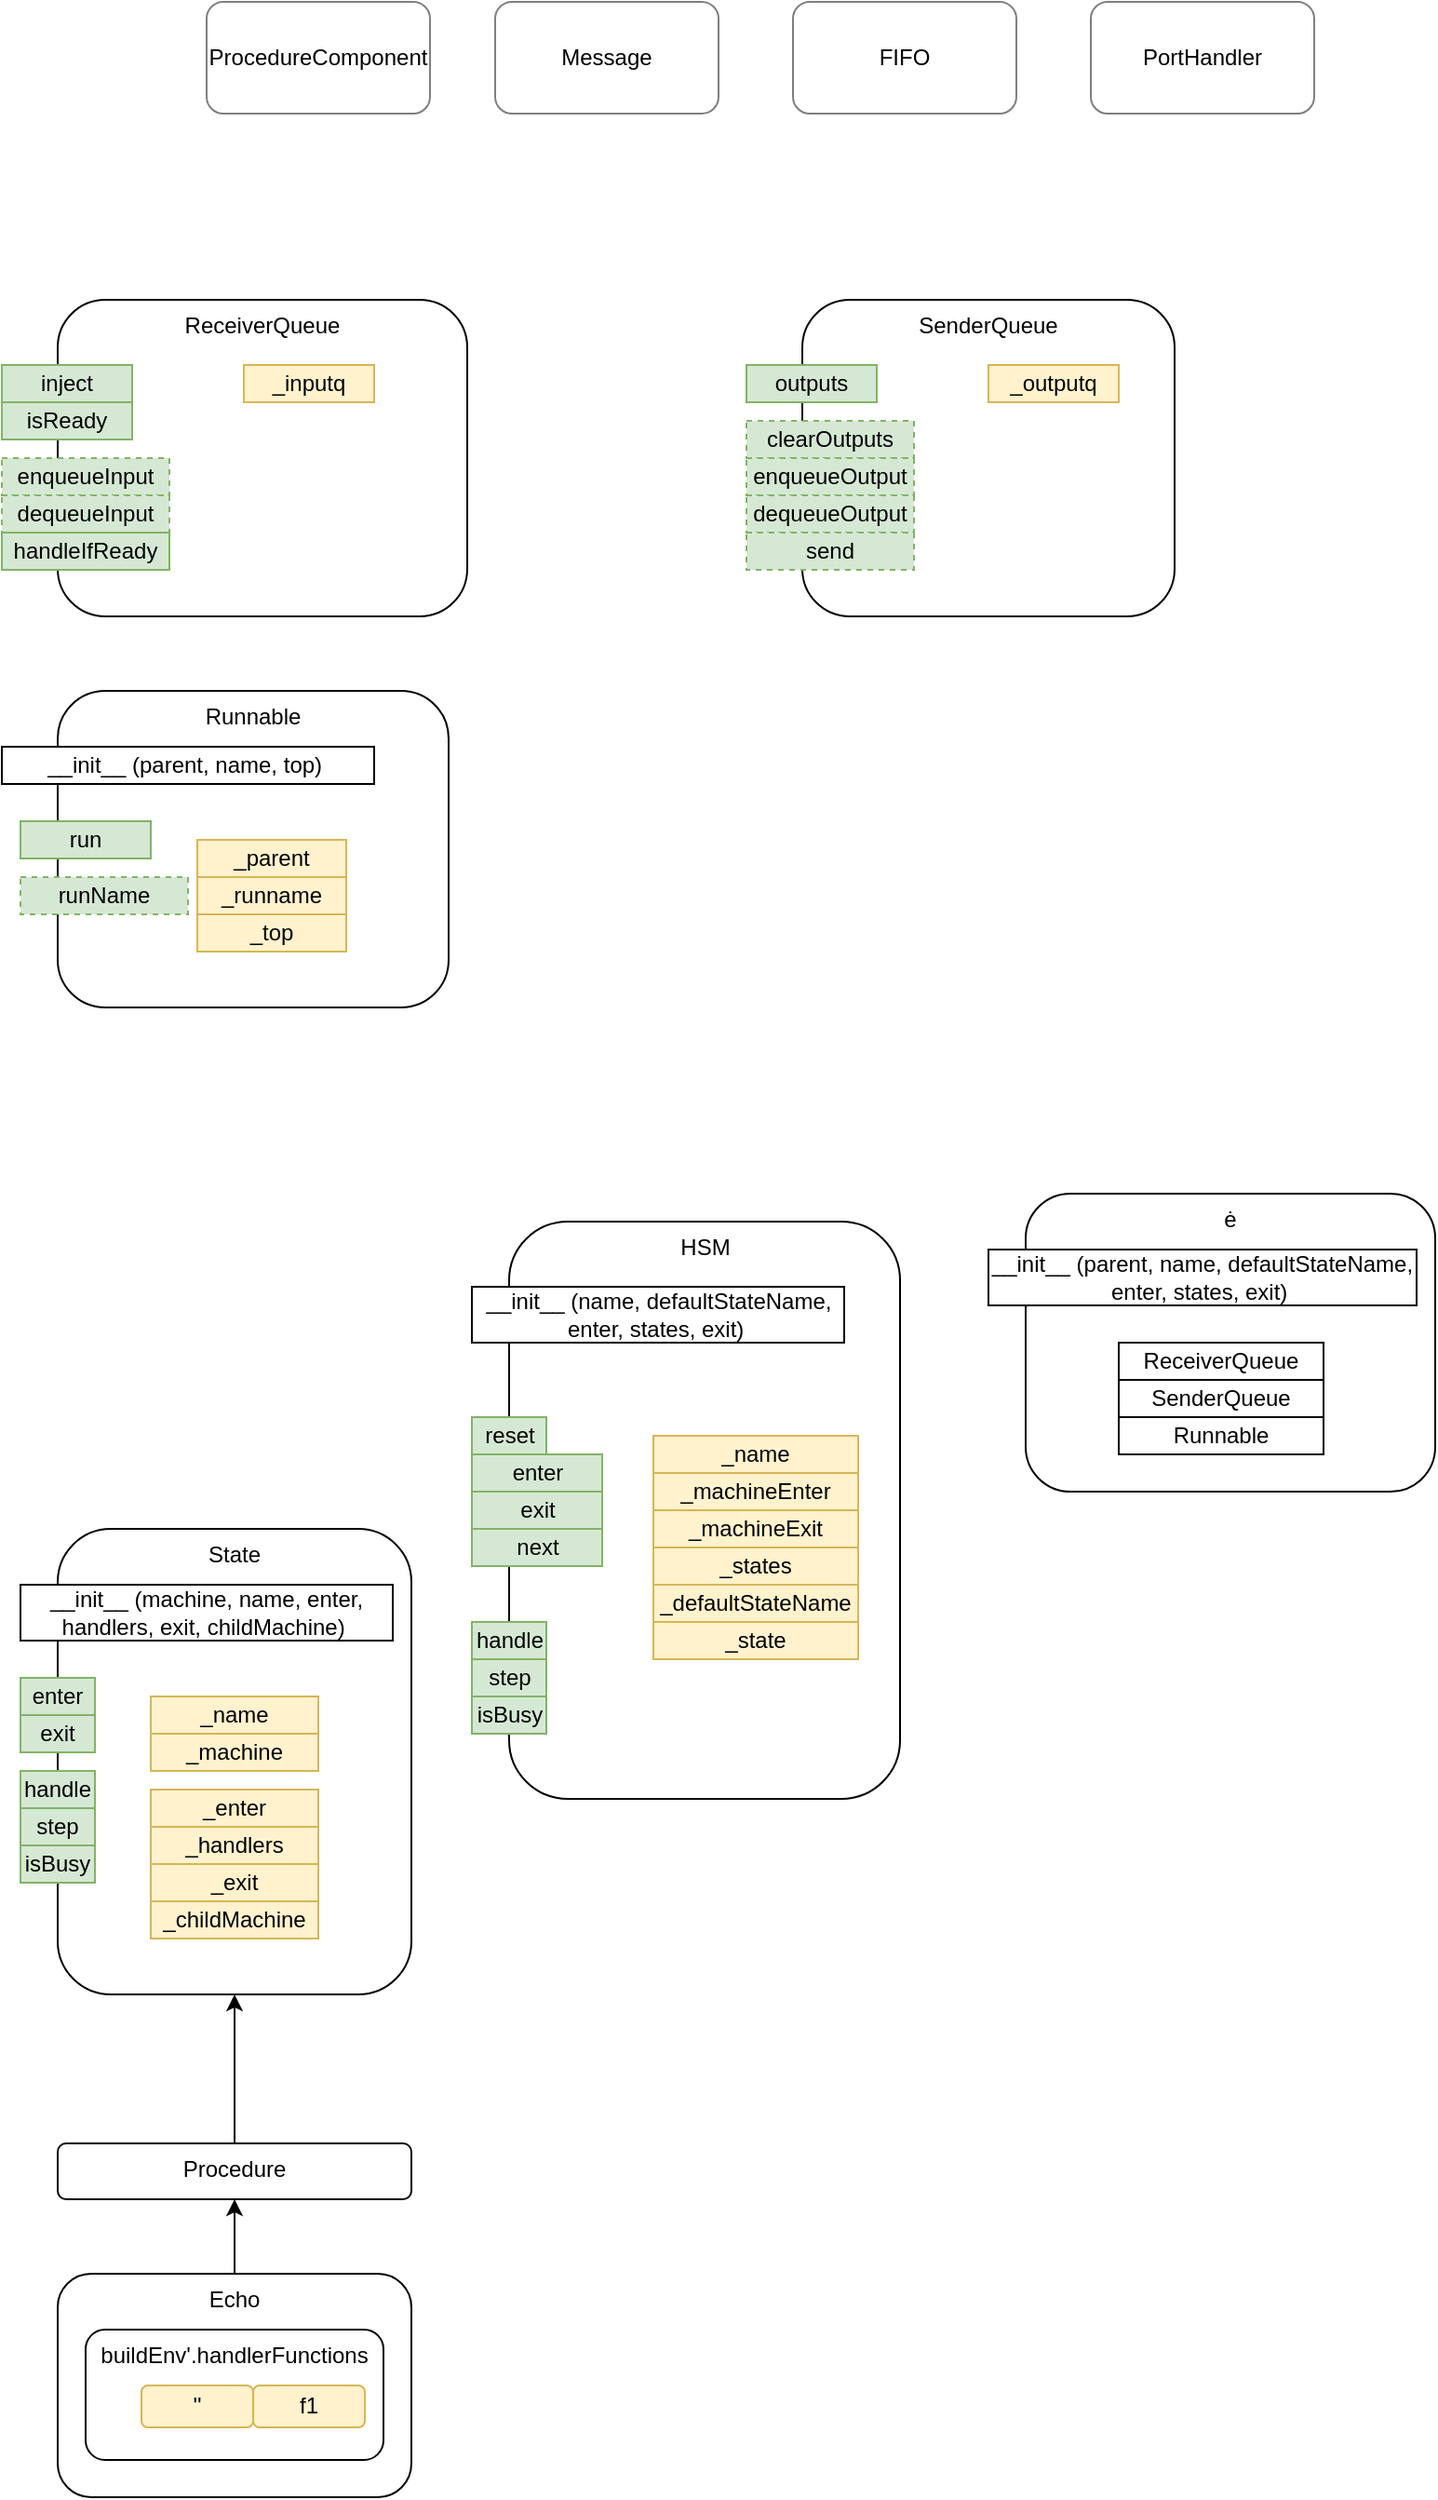 <mxfile version="14.6.13" type="device" pages="2"><diagram name="internals" id="d8wxOMkvC-tkxNoku2Eq"><mxGraphModel dx="1106" dy="1624" grid="1" gridSize="10" guides="1" tooltips="1" connect="1" arrows="1" fold="1" page="1" pageScale="1" pageWidth="1100" pageHeight="850" math="0" shadow="0"><root><mxCell id="xANf3NfAmYHhHgdZlsqm-0"/><mxCell id="xANf3NfAmYHhHgdZlsqm-1" parent="xANf3NfAmYHhHgdZlsqm-0"/><mxCell id="xANf3NfAmYHhHgdZlsqm-2" value="HSM" style="rounded=1;whiteSpace=wrap;html=1;verticalAlign=top;" parent="xANf3NfAmYHhHgdZlsqm-1" vertex="1"><mxGeometry x="402.5" y="335" width="210" height="310" as="geometry"/></mxCell><mxCell id="xANf3NfAmYHhHgdZlsqm-3" style="edgeStyle=orthogonalEdgeStyle;rounded=0;orthogonalLoop=1;jettySize=auto;html=1;exitX=0.5;exitY=0;exitDx=0;exitDy=0;entryX=0.5;entryY=1;entryDx=0;entryDy=0;" parent="xANf3NfAmYHhHgdZlsqm-1" source="xANf3NfAmYHhHgdZlsqm-4" target="xANf3NfAmYHhHgdZlsqm-97" edge="1"><mxGeometry relative="1" as="geometry"/></mxCell><mxCell id="xANf3NfAmYHhHgdZlsqm-4" value="Echo" style="rounded=1;whiteSpace=wrap;html=1;verticalAlign=top;" parent="xANf3NfAmYHhHgdZlsqm-1" vertex="1"><mxGeometry x="160" y="900" width="190" height="120" as="geometry"/></mxCell><mxCell id="xANf3NfAmYHhHgdZlsqm-5" value="buildEnv'.handlerFunctions" style="rounded=1;whiteSpace=wrap;html=1;verticalAlign=top;" parent="xANf3NfAmYHhHgdZlsqm-1" vertex="1"><mxGeometry x="175" y="930" width="160" height="70" as="geometry"/></mxCell><mxCell id="xANf3NfAmYHhHgdZlsqm-6" value="SenderQueue" style="rounded=1;whiteSpace=wrap;html=1;verticalAlign=top;" parent="xANf3NfAmYHhHgdZlsqm-1" vertex="1"><mxGeometry x="560" y="-160" width="200" height="170" as="geometry"/></mxCell><mxCell id="xANf3NfAmYHhHgdZlsqm-7" value="ReceiverQueue" style="rounded=1;whiteSpace=wrap;html=1;verticalAlign=top;" parent="xANf3NfAmYHhHgdZlsqm-1" vertex="1"><mxGeometry x="160" y="-160" width="220" height="170" as="geometry"/></mxCell><mxCell id="xANf3NfAmYHhHgdZlsqm-8" value="Runnable" style="rounded=1;whiteSpace=wrap;html=1;verticalAlign=top;" parent="xANf3NfAmYHhHgdZlsqm-1" vertex="1"><mxGeometry x="160" y="50" width="210" height="170" as="geometry"/></mxCell><mxCell id="xANf3NfAmYHhHgdZlsqm-11" value="inject" style="rounded=0;whiteSpace=wrap;html=1;verticalAlign=middle;align=center;fillColor=#d5e8d4;strokeColor=#82b366;" parent="xANf3NfAmYHhHgdZlsqm-1" vertex="1"><mxGeometry x="130" y="-125" width="70" height="20" as="geometry"/></mxCell><mxCell id="xANf3NfAmYHhHgdZlsqm-12" value="run" style="rounded=0;whiteSpace=wrap;html=1;verticalAlign=middle;align=center;fillColor=#d5e8d4;strokeColor=#82b366;" parent="xANf3NfAmYHhHgdZlsqm-1" vertex="1"><mxGeometry x="140" y="120" width="70" height="20" as="geometry"/></mxCell><mxCell id="xANf3NfAmYHhHgdZlsqm-14" value="outputs" style="rounded=0;whiteSpace=wrap;html=1;verticalAlign=middle;align=center;fillColor=#d5e8d4;strokeColor=#82b366;" parent="xANf3NfAmYHhHgdZlsqm-1" vertex="1"><mxGeometry x="530" y="-125" width="70" height="20" as="geometry"/></mxCell><mxCell id="xANf3NfAmYHhHgdZlsqm-15" value="isReady" style="rounded=0;whiteSpace=wrap;html=1;verticalAlign=middle;align=center;fillColor=#d5e8d4;strokeColor=#82b366;" parent="xANf3NfAmYHhHgdZlsqm-1" vertex="1"><mxGeometry x="130" y="-105" width="70" height="20" as="geometry"/></mxCell><mxCell id="xANf3NfAmYHhHgdZlsqm-16" value="clearOutputs" style="rounded=0;whiteSpace=wrap;html=1;verticalAlign=middle;align=center;fillColor=#d5e8d4;strokeColor=#82b366;dashed=1;" parent="xANf3NfAmYHhHgdZlsqm-1" vertex="1"><mxGeometry x="530" y="-95" width="90" height="20" as="geometry"/></mxCell><mxCell id="xANf3NfAmYHhHgdZlsqm-17" value="enqueueInput" style="rounded=0;whiteSpace=wrap;html=1;verticalAlign=middle;align=center;fillColor=#d5e8d4;strokeColor=#82b366;dashed=1;" parent="xANf3NfAmYHhHgdZlsqm-1" vertex="1"><mxGeometry x="130" y="-75" width="90" height="20" as="geometry"/></mxCell><mxCell id="xANf3NfAmYHhHgdZlsqm-18" value="enqueueOutput" style="rounded=0;whiteSpace=wrap;html=1;verticalAlign=middle;align=center;fillColor=#d5e8d4;strokeColor=#82b366;dashed=1;" parent="xANf3NfAmYHhHgdZlsqm-1" vertex="1"><mxGeometry x="530" y="-75" width="90" height="20" as="geometry"/></mxCell><mxCell id="xANf3NfAmYHhHgdZlsqm-19" value="dequeueInput" style="rounded=0;whiteSpace=wrap;html=1;verticalAlign=middle;align=center;fillColor=#d5e8d4;strokeColor=#82b366;dashed=1;" parent="xANf3NfAmYHhHgdZlsqm-1" vertex="1"><mxGeometry x="130" y="-55" width="90" height="20" as="geometry"/></mxCell><mxCell id="xANf3NfAmYHhHgdZlsqm-20" value="dequeueOutput" style="rounded=0;whiteSpace=wrap;html=1;verticalAlign=middle;align=center;fillColor=#d5e8d4;strokeColor=#82b366;dashed=1;" parent="xANf3NfAmYHhHgdZlsqm-1" vertex="1"><mxGeometry x="530" y="-55" width="90" height="20" as="geometry"/></mxCell><mxCell id="xANf3NfAmYHhHgdZlsqm-21" value="runName" style="rounded=0;whiteSpace=wrap;html=1;verticalAlign=middle;align=center;fillColor=#d5e8d4;strokeColor=#82b366;dashed=1;" parent="xANf3NfAmYHhHgdZlsqm-1" vertex="1"><mxGeometry x="140" y="150" width="90" height="20" as="geometry"/></mxCell><mxCell id="xANf3NfAmYHhHgdZlsqm-23" value="send" style="rounded=0;whiteSpace=wrap;html=1;verticalAlign=middle;align=center;fillColor=#d5e8d4;strokeColor=#82b366;dashed=1;" parent="xANf3NfAmYHhHgdZlsqm-1" vertex="1"><mxGeometry x="530" y="-35" width="90" height="20" as="geometry"/></mxCell><mxCell id="xANf3NfAmYHhHgdZlsqm-28" value="_inputq" style="rounded=0;whiteSpace=wrap;html=1;verticalAlign=middle;align=center;fillColor=#fff2cc;strokeColor=#d6b656;" parent="xANf3NfAmYHhHgdZlsqm-1" vertex="1"><mxGeometry x="260" y="-125" width="70" height="20" as="geometry"/></mxCell><mxCell id="xANf3NfAmYHhHgdZlsqm-29" value="_outputq" style="rounded=0;whiteSpace=wrap;html=1;verticalAlign=middle;align=center;fillColor=#fff2cc;strokeColor=#d6b656;" parent="xANf3NfAmYHhHgdZlsqm-1" vertex="1"><mxGeometry x="660" y="-125" width="70" height="20" as="geometry"/></mxCell><mxCell id="xANf3NfAmYHhHgdZlsqm-30" value="State" style="rounded=1;whiteSpace=wrap;html=1;verticalAlign=top;" parent="xANf3NfAmYHhHgdZlsqm-1" vertex="1"><mxGeometry x="160" y="500" width="190" height="250" as="geometry"/></mxCell><mxCell id="xANf3NfAmYHhHgdZlsqm-33" value="Message" style="rounded=1;whiteSpace=wrap;html=1;opacity=50;align=center;" parent="xANf3NfAmYHhHgdZlsqm-1" vertex="1"><mxGeometry x="395" y="-320" width="120" height="60" as="geometry"/></mxCell><mxCell id="xANf3NfAmYHhHgdZlsqm-34" value="FIFO" style="rounded=1;whiteSpace=wrap;html=1;opacity=50;align=center;" parent="xANf3NfAmYHhHgdZlsqm-1" vertex="1"><mxGeometry x="555" y="-320" width="120" height="60" as="geometry"/></mxCell><mxCell id="xANf3NfAmYHhHgdZlsqm-35" value="PortHandler" style="rounded=1;whiteSpace=wrap;html=1;opacity=50;align=center;" parent="xANf3NfAmYHhHgdZlsqm-1" vertex="1"><mxGeometry x="715" y="-320" width="120" height="60" as="geometry"/></mxCell><mxCell id="xANf3NfAmYHhHgdZlsqm-36" value="ProcedureComponent" style="rounded=1;whiteSpace=wrap;html=1;opacity=50;align=center;" parent="xANf3NfAmYHhHgdZlsqm-1" vertex="1"><mxGeometry x="240" y="-320" width="120" height="60" as="geometry"/></mxCell><mxCell id="xANf3NfAmYHhHgdZlsqm-39" value="__init__ (name, defaultStateName, enter, states, exit)&amp;nbsp;&lt;span style=&quot;color: rgba(0 , 0 , 0 , 0) ; font-family: monospace ; font-size: 0px&quot;&gt;%3CmxGraphModel%3E%3Croot%3E%3CmxCell%20id%3D%220%22%2F%3E%3CmxCell%20id%3D%221%22%20parent%3D%220%22%2F%3E%3CmxCell%20id%3D%222%22%20value%3D%22step%22%20style%3D%22rounded%3D0%3BwhiteSpace%3Dwrap%3Bhtml%3D1%3BverticalAlign%3Dmiddle%3Balign%3Dcenter%3BfillColor%3D%23f5f5f5%3BstrokeColor%3D%23666666%3BfontColor%3D%23333333%3B%22%20vertex%3D%221%22%20parent%3D%221%22%3E%3CmxGeometry%20x%3D%22140%22%20y%3D%22110%22%20width%3D%2240%22%20height%3D%2220%22%20as%3D%22geometry%22%2F%3E%3C%2FmxCell%3E%3C%2Froot%3E%3C%2FmxGraphModel%3E ((&amp;nbsp;&lt;/span&gt;" style="rounded=0;whiteSpace=wrap;html=1;verticalAlign=middle;align=center;" parent="xANf3NfAmYHhHgdZlsqm-1" vertex="1"><mxGeometry x="382.5" y="370" width="200" height="30" as="geometry"/></mxCell><mxCell id="xANf3NfAmYHhHgdZlsqm-40" value="_parent" style="rounded=0;whiteSpace=wrap;html=1;verticalAlign=middle;align=center;fillColor=#fff2cc;strokeColor=#d6b656;" parent="xANf3NfAmYHhHgdZlsqm-1" vertex="1"><mxGeometry x="235" y="130" width="80" height="20" as="geometry"/></mxCell><mxCell id="xANf3NfAmYHhHgdZlsqm-41" value="_runname" style="rounded=0;whiteSpace=wrap;html=1;verticalAlign=middle;align=center;fillColor=#fff2cc;strokeColor=#d6b656;" parent="xANf3NfAmYHhHgdZlsqm-1" vertex="1"><mxGeometry x="235" y="150" width="80" height="20" as="geometry"/></mxCell><mxCell id="xANf3NfAmYHhHgdZlsqm-42" value="_states" style="rounded=0;whiteSpace=wrap;html=1;verticalAlign=middle;align=center;fillColor=#fff2cc;strokeColor=#d6b656;" parent="xANf3NfAmYHhHgdZlsqm-1" vertex="1"><mxGeometry x="480" y="510" width="110" height="20" as="geometry"/></mxCell><mxCell id="xANf3NfAmYHhHgdZlsqm-43" value="_defaultStateName" style="rounded=0;whiteSpace=wrap;html=1;verticalAlign=middle;align=center;fillColor=#fff2cc;strokeColor=#d6b656;" parent="xANf3NfAmYHhHgdZlsqm-1" vertex="1"><mxGeometry x="480" y="530" width="110" height="20" as="geometry"/></mxCell><mxCell id="xANf3NfAmYHhHgdZlsqm-44" value="_state" style="rounded=0;whiteSpace=wrap;html=1;verticalAlign=middle;align=center;fillColor=#fff2cc;strokeColor=#d6b656;" parent="xANf3NfAmYHhHgdZlsqm-1" vertex="1"><mxGeometry x="480" y="550" width="110" height="20" as="geometry"/></mxCell><mxCell id="xANf3NfAmYHhHgdZlsqm-45" value="_machineEnter" style="rounded=0;whiteSpace=wrap;html=1;verticalAlign=middle;align=center;fillColor=#fff2cc;strokeColor=#d6b656;" parent="xANf3NfAmYHhHgdZlsqm-1" vertex="1"><mxGeometry x="480" y="470" width="110" height="20" as="geometry"/></mxCell><mxCell id="xANf3NfAmYHhHgdZlsqm-46" value="_machineExit" style="rounded=0;whiteSpace=wrap;html=1;verticalAlign=middle;align=center;fillColor=#fff2cc;strokeColor=#d6b656;" parent="xANf3NfAmYHhHgdZlsqm-1" vertex="1"><mxGeometry x="480" y="490" width="110" height="20" as="geometry"/></mxCell><mxCell id="xANf3NfAmYHhHgdZlsqm-47" value="reset" style="rounded=0;whiteSpace=wrap;html=1;verticalAlign=middle;align=center;fillColor=#d5e8d4;strokeColor=#82b366;" parent="xANf3NfAmYHhHgdZlsqm-1" vertex="1"><mxGeometry x="382.5" y="440" width="40" height="20" as="geometry"/></mxCell><mxCell id="xANf3NfAmYHhHgdZlsqm-48" value="next" style="rounded=0;whiteSpace=wrap;html=1;verticalAlign=middle;align=center;fillColor=#d5e8d4;strokeColor=#82b366;" parent="xANf3NfAmYHhHgdZlsqm-1" vertex="1"><mxGeometry x="382.5" y="500" width="70" height="20" as="geometry"/></mxCell><mxCell id="xANf3NfAmYHhHgdZlsqm-79" value="''" style="rounded=1;whiteSpace=wrap;html=1;verticalAlign=middle;fillColor=#fff2cc;strokeColor=#d6b656;" parent="xANf3NfAmYHhHgdZlsqm-1" vertex="1"><mxGeometry x="205" y="960" width="60" height="22.5" as="geometry"/></mxCell><mxCell id="xANf3NfAmYHhHgdZlsqm-80" value="f1" style="rounded=1;whiteSpace=wrap;html=1;verticalAlign=middle;fillColor=#fff2cc;strokeColor=#d6b656;" parent="xANf3NfAmYHhHgdZlsqm-1" vertex="1"><mxGeometry x="265" y="960" width="60" height="22.5" as="geometry"/></mxCell><mxCell id="xANf3NfAmYHhHgdZlsqm-81" value="step" style="rounded=0;whiteSpace=wrap;html=1;verticalAlign=middle;align=center;fillColor=#d5e8d4;strokeColor=#82b366;shadow=0;" parent="xANf3NfAmYHhHgdZlsqm-1" vertex="1"><mxGeometry x="382.5" y="570" width="40" height="20" as="geometry"/></mxCell><mxCell id="xANf3NfAmYHhHgdZlsqm-82" value="isBusy" style="rounded=0;whiteSpace=wrap;html=1;verticalAlign=middle;align=center;fillColor=#d5e8d4;strokeColor=#82b366;shadow=0;" parent="xANf3NfAmYHhHgdZlsqm-1" vertex="1"><mxGeometry x="382.5" y="590" width="40" height="20" as="geometry"/></mxCell><mxCell id="xANf3NfAmYHhHgdZlsqm-84" value="handle" style="rounded=0;whiteSpace=wrap;html=1;verticalAlign=middle;align=center;fillColor=#d5e8d4;strokeColor=#82b366;" parent="xANf3NfAmYHhHgdZlsqm-1" vertex="1"><mxGeometry x="382.5" y="550" width="40" height="20" as="geometry"/></mxCell><mxCell id="xANf3NfAmYHhHgdZlsqm-85" value="handleIfReady" style="rounded=0;whiteSpace=wrap;html=1;verticalAlign=middle;align=center;fillColor=#d5e8d4;strokeColor=#82b366;" parent="xANf3NfAmYHhHgdZlsqm-1" vertex="1"><mxGeometry x="130" y="-35" width="90" height="20" as="geometry"/></mxCell><mxCell id="xANf3NfAmYHhHgdZlsqm-96" style="edgeStyle=orthogonalEdgeStyle;rounded=0;orthogonalLoop=1;jettySize=auto;html=1;exitX=0.5;exitY=0;exitDx=0;exitDy=0;entryX=0.5;entryY=1;entryDx=0;entryDy=0;" parent="xANf3NfAmYHhHgdZlsqm-1" source="xANf3NfAmYHhHgdZlsqm-97" target="xANf3NfAmYHhHgdZlsqm-30" edge="1"><mxGeometry relative="1" as="geometry"/></mxCell><mxCell id="xANf3NfAmYHhHgdZlsqm-97" value="Procedure" style="rounded=1;whiteSpace=wrap;html=1;verticalAlign=top;" parent="xANf3NfAmYHhHgdZlsqm-1" vertex="1"><mxGeometry x="160" y="830" width="190" height="30" as="geometry"/></mxCell><mxCell id="xANf3NfAmYHhHgdZlsqm-98" value="__init__ (machine, name, enter, handlers, exit, childMachine)&amp;nbsp;&lt;span style=&quot;color: rgba(0 , 0 , 0 , 0) ; font-family: monospace ; font-size: 0px&quot;&gt;%3CmxGraphModel%3E%3Croot%3E%3CmxCell%20id%3D%220%22%2F%3E%3CmxCell%20id%3D%221%22%20parent%3D%220%22%2F%3E%3CmxCell%20id%3D%222%22%20value%3D%22step%22%20style%3D%22rounded%3D0%3BwhiteSpace%3Dwrap%3Bhtml%3D1%3BverticalAlign%3Dmiddle%3Balign%3Dcenter%3BfillColor%3D%23f5f5f5%3BstrokeColor%3D%23666666%3BfontColor%3D%23333333%3B%22%20vertex%3D%221%22%20parent%3D%221%22%3E%3CmxGeometry%20x%3D%22140%22%20y%3D%22110%22%20width%3D%2240%22%20height%3D%2220%22%20as%3D%22geometry%22%2F%3E%3C%2FmxCell%3E%3C%2Froot%3E%3C%2FmxGraphModel%3E ((&amp;nbsp;&lt;/span&gt;" style="rounded=0;whiteSpace=wrap;html=1;verticalAlign=middle;align=center;" parent="xANf3NfAmYHhHgdZlsqm-1" vertex="1"><mxGeometry x="140" y="530" width="200" height="30" as="geometry"/></mxCell><mxCell id="xANf3NfAmYHhHgdZlsqm-99" value="_machine" style="rounded=0;whiteSpace=wrap;html=1;verticalAlign=middle;align=center;fillColor=#fff2cc;strokeColor=#d6b656;" parent="xANf3NfAmYHhHgdZlsqm-1" vertex="1"><mxGeometry x="210" y="610" width="90" height="20" as="geometry"/></mxCell><mxCell id="FJyHyfVrjKtKKtVHeogp-0" value="enter" style="rounded=0;whiteSpace=wrap;html=1;verticalAlign=middle;align=center;fillColor=#d5e8d4;strokeColor=#82b366;" parent="xANf3NfAmYHhHgdZlsqm-1" vertex="1"><mxGeometry x="140" y="580" width="40" height="20" as="geometry"/></mxCell><mxCell id="FJyHyfVrjKtKKtVHeogp-1" value="exit" style="rounded=0;whiteSpace=wrap;html=1;verticalAlign=middle;align=center;fillColor=#d5e8d4;strokeColor=#82b366;" parent="xANf3NfAmYHhHgdZlsqm-1" vertex="1"><mxGeometry x="140" y="600" width="40" height="20" as="geometry"/></mxCell><mxCell id="FJyHyfVrjKtKKtVHeogp-6" value="_enter" style="rounded=0;whiteSpace=wrap;html=1;verticalAlign=middle;align=center;fillColor=#fff2cc;strokeColor=#d6b656;" parent="xANf3NfAmYHhHgdZlsqm-1" vertex="1"><mxGeometry x="210" y="640" width="90" height="20" as="geometry"/></mxCell><mxCell id="FJyHyfVrjKtKKtVHeogp-7" value="_handlers" style="rounded=0;whiteSpace=wrap;html=1;verticalAlign=middle;align=center;fillColor=#fff2cc;strokeColor=#d6b656;" parent="xANf3NfAmYHhHgdZlsqm-1" vertex="1"><mxGeometry x="210" y="660" width="90" height="20" as="geometry"/></mxCell><mxCell id="FJyHyfVrjKtKKtVHeogp-8" value="_exit" style="rounded=0;whiteSpace=wrap;html=1;verticalAlign=middle;align=center;fillColor=#fff2cc;strokeColor=#d6b656;" parent="xANf3NfAmYHhHgdZlsqm-1" vertex="1"><mxGeometry x="210" y="680" width="90" height="20" as="geometry"/></mxCell><mxCell id="FJyHyfVrjKtKKtVHeogp-9" value="ė" style="rounded=1;whiteSpace=wrap;html=1;verticalAlign=top;" parent="xANf3NfAmYHhHgdZlsqm-1" vertex="1"><mxGeometry x="680" y="320" width="220" height="160" as="geometry"/></mxCell><mxCell id="FJyHyfVrjKtKKtVHeogp-10" value="ReceiverQueue" style="rounded=0;whiteSpace=wrap;html=1;verticalAlign=middle;align=center;" parent="xANf3NfAmYHhHgdZlsqm-1" vertex="1"><mxGeometry x="730" y="400" width="110" height="20" as="geometry"/></mxCell><mxCell id="FJyHyfVrjKtKKtVHeogp-11" value="SenderQueue" style="rounded=0;whiteSpace=wrap;html=1;verticalAlign=middle;align=center;" parent="xANf3NfAmYHhHgdZlsqm-1" vertex="1"><mxGeometry x="730" y="420" width="110" height="20" as="geometry"/></mxCell><mxCell id="FJyHyfVrjKtKKtVHeogp-16" value="enter" style="rounded=0;whiteSpace=wrap;html=1;verticalAlign=middle;align=center;fillColor=#d5e8d4;strokeColor=#82b366;" parent="xANf3NfAmYHhHgdZlsqm-1" vertex="1"><mxGeometry x="382.5" y="460" width="70" height="20" as="geometry"/></mxCell><mxCell id="FJyHyfVrjKtKKtVHeogp-17" value="exit" style="rounded=0;whiteSpace=wrap;html=1;verticalAlign=middle;align=center;fillColor=#d5e8d4;strokeColor=#82b366;" parent="xANf3NfAmYHhHgdZlsqm-1" vertex="1"><mxGeometry x="382.5" y="480" width="70" height="20" as="geometry"/></mxCell><mxCell id="1FlJAy1UhRdLYsytOaKN-2" value="step" style="rounded=0;whiteSpace=wrap;html=1;verticalAlign=middle;align=center;fillColor=#d5e8d4;strokeColor=#82b366;shadow=0;" parent="xANf3NfAmYHhHgdZlsqm-1" vertex="1"><mxGeometry x="140" y="650" width="40" height="20" as="geometry"/></mxCell><mxCell id="1FlJAy1UhRdLYsytOaKN-3" value="handle" style="rounded=0;whiteSpace=wrap;html=1;verticalAlign=middle;align=center;fillColor=#d5e8d4;strokeColor=#82b366;" parent="xANf3NfAmYHhHgdZlsqm-1" vertex="1"><mxGeometry x="140" y="630" width="40" height="20" as="geometry"/></mxCell><mxCell id="1FlJAy1UhRdLYsytOaKN-4" value="isBusy" style="rounded=0;whiteSpace=wrap;html=1;verticalAlign=middle;align=center;fillColor=#d5e8d4;strokeColor=#82b366;shadow=0;" parent="xANf3NfAmYHhHgdZlsqm-1" vertex="1"><mxGeometry x="140" y="670" width="40" height="20" as="geometry"/></mxCell><mxCell id="1FlJAy1UhRdLYsytOaKN-6" value="_childMachine" style="rounded=0;whiteSpace=wrap;html=1;verticalAlign=middle;align=center;fillColor=#fff2cc;strokeColor=#d6b656;" parent="xANf3NfAmYHhHgdZlsqm-1" vertex="1"><mxGeometry x="210" y="700" width="90" height="20" as="geometry"/></mxCell><mxCell id="UiO-_N9Yub1m4ge3ZsBb-0" value="Runnable" style="rounded=0;whiteSpace=wrap;html=1;verticalAlign=middle;align=center;" parent="xANf3NfAmYHhHgdZlsqm-1" vertex="1"><mxGeometry x="730" y="440" width="110" height="20" as="geometry"/></mxCell><mxCell id="bgSMFw__wQ3fNE0igKhL-0" value="_name" style="rounded=0;whiteSpace=wrap;html=1;verticalAlign=middle;align=center;fillColor=#fff2cc;strokeColor=#d6b656;" vertex="1" parent="xANf3NfAmYHhHgdZlsqm-1"><mxGeometry x="210" y="590" width="90" height="20" as="geometry"/></mxCell><mxCell id="bgSMFw__wQ3fNE0igKhL-1" value="_name" style="rounded=0;whiteSpace=wrap;html=1;verticalAlign=middle;align=center;fillColor=#fff2cc;strokeColor=#d6b656;" vertex="1" parent="xANf3NfAmYHhHgdZlsqm-1"><mxGeometry x="480" y="450" width="110" height="20" as="geometry"/></mxCell><mxCell id="bgSMFw__wQ3fNE0igKhL-3" value="_top" style="rounded=0;whiteSpace=wrap;html=1;verticalAlign=middle;align=center;fillColor=#fff2cc;strokeColor=#d6b656;" vertex="1" parent="xANf3NfAmYHhHgdZlsqm-1"><mxGeometry x="235" y="170" width="80" height="20" as="geometry"/></mxCell><mxCell id="bgSMFw__wQ3fNE0igKhL-4" value="__init__ (parent, name, defaultStateName, enter, states, exit)&amp;nbsp;&lt;span style=&quot;color: rgba(0 , 0 , 0 , 0) ; font-family: monospace ; font-size: 0px&quot;&gt;%3CmxGraphModel%3E%3Croot%3E%3CmxCell%20id%3D%220%22%2F%3E%3CmxCell%20id%3D%221%22%20parent%3D%220%22%2F%3E%3CmxCell%20id%3D%222%22%20value%3D%22step%22%20style%3D%22rounded%3D0%3BwhiteSpace%3Dwrap%3Bhtml%3D1%3BverticalAlign%3Dmiddle%3Balign%3Dcenter%3BfillColor%3D%23f5f5f5%3BstrokeColor%3D%23666666%3BfontColor%3D%23333333%3B%22%20vertex%3D%221%22%20parent%3D%221%22%3E%3CmxGeometry%20x%3D%22140%22%20y%3D%22110%22%20width%3D%2240%22%20height%3D%2220%22%20as%3D%22geometry%22%2F%3E%3C%2FmxCell%3E%3C%2Froot%3E%3C%2FmxGraphModel%3E ((&amp;nbsp;&lt;/span&gt;" style="rounded=0;whiteSpace=wrap;html=1;verticalAlign=middle;align=center;" vertex="1" parent="xANf3NfAmYHhHgdZlsqm-1"><mxGeometry x="660" y="350" width="230" height="30" as="geometry"/></mxCell><mxCell id="bgSMFw__wQ3fNE0igKhL-5" value="__init__ (parent, name, top)&amp;nbsp;" style="rounded=0;whiteSpace=wrap;html=1;verticalAlign=middle;align=center;" vertex="1" parent="xANf3NfAmYHhHgdZlsqm-1"><mxGeometry x="130" y="80" width="200" height="20" as="geometry"/></mxCell></root></mxGraphModel></diagram><diagram id="bUvO2YhmU5gEon3L9jKS" name="Container"><mxGraphModel dx="1106" dy="774" grid="1" gridSize="10" guides="1" tooltips="1" connect="1" arrows="1" fold="1" page="1" pageScale="1" pageWidth="1100" pageHeight="850" math="0" shadow="0"><root><mxCell id="lVkFZU-yRgrPD87EeBW3-0"/><mxCell id="lVkFZU-yRgrPD87EeBW3-1" parent="lVkFZU-yRgrPD87EeBW3-0"/><mxCell id="2PbxDOJHMR7cWt0MX07f-0" value="Sender" style="rounded=1;whiteSpace=wrap;html=1;verticalAlign=top;" vertex="1" parent="lVkFZU-yRgrPD87EeBW3-1"><mxGeometry x="160" y="50" width="210" height="170" as="geometry"/></mxCell><mxCell id="2PbxDOJHMR7cWt0MX07f-3" value="_who" style="rounded=0;whiteSpace=wrap;html=1;verticalAlign=middle;align=center;fillColor=#fff2cc;strokeColor=#d6b656;" vertex="1" parent="lVkFZU-yRgrPD87EeBW3-1"><mxGeometry x="235" y="130" width="80" height="20" as="geometry"/></mxCell><mxCell id="2PbxDOJHMR7cWt0MX07f-4" value="_port" style="rounded=0;whiteSpace=wrap;html=1;verticalAlign=middle;align=center;fillColor=#fff2cc;strokeColor=#d6b656;" vertex="1" parent="lVkFZU-yRgrPD87EeBW3-1"><mxGeometry x="235" y="150" width="80" height="20" as="geometry"/></mxCell><mxCell id="2PbxDOJHMR7cWt0MX07f-6" value="__init__ (component, port)&amp;nbsp;" style="rounded=0;whiteSpace=wrap;html=1;verticalAlign=middle;align=center;" vertex="1" parent="lVkFZU-yRgrPD87EeBW3-1"><mxGeometry x="130" y="80" width="200" height="20" as="geometry"/></mxCell><mxCell id="2PbxDOJHMR7cWt0MX07f-7" value="Receiver&lt;span style=&quot;color: rgba(0 , 0 , 0 , 0) ; font-family: monospace ; font-size: 0px&quot;&gt;%3CmxGraphModel%3E%3Croot%3E%3CmxCell%20id%3D%220%22%2F%3E%3CmxCell%20id%3D%221%22%20parent%3D%220%22%2F%3E%3CmxCell%20id%3D%222%22%20value%3D%22Sender%22%20style%3D%22rounded%3D1%3BwhiteSpace%3Dwrap%3Bhtml%3D1%3BverticalAlign%3Dtop%3B%22%20vertex%3D%221%22%20parent%3D%221%22%3E%3CmxGeometry%20x%3D%22160%22%20y%3D%2250%22%20width%3D%22210%22%20height%3D%22170%22%20as%3D%22geometry%22%2F%3E%3C%2FmxCell%3E%3CmxCell%20id%3D%223%22%20value%3D%22handle%22%20style%3D%22rounded%3D0%3BwhiteSpace%3Dwrap%3Bhtml%3D1%3BverticalAlign%3Dmiddle%3Balign%3Dcenter%3BfillColor%3D%23d5e8d4%3BstrokeColor%3D%2382b366%3B%22%20vertex%3D%221%22%20parent%3D%221%22%3E%3CmxGeometry%20x%3D%22140%22%20y%3D%22120%22%20width%3D%2270%22%20height%3D%2220%22%20as%3D%22geometry%22%2F%3E%3C%2FmxCell%3E%3CmxCell%20id%3D%224%22%20value%3D%22_who%22%20style%3D%22rounded%3D0%3BwhiteSpace%3Dwrap%3Bhtml%3D1%3BverticalAlign%3Dmiddle%3Balign%3Dcenter%3BfillColor%3D%23fff2cc%3BstrokeColor%3D%23d6b656%3B%22%20vertex%3D%221%22%20parent%3D%221%22%3E%3CmxGeometry%20x%3D%22235%22%20y%3D%22130%22%20width%3D%2280%22%20height%3D%2220%22%20as%3D%22geometry%22%2F%3E%3C%2FmxCell%3E%3CmxCell%20id%3D%225%22%20value%3D%22_port%22%20style%3D%22rounded%3D0%3BwhiteSpace%3Dwrap%3Bhtml%3D1%3BverticalAlign%3Dmiddle%3Balign%3Dcenter%3BfillColor%3D%23fff2cc%3BstrokeColor%3D%23d6b656%3B%22%20vertex%3D%221%22%20parent%3D%221%22%3E%3CmxGeometry%20x%3D%22235%22%20y%3D%22150%22%20width%3D%2280%22%20height%3D%2220%22%20as%3D%22geometry%22%2F%3E%3C%2FmxCell%3E%3CmxCell%20id%3D%226%22%20value%3D%22_exec%22%20style%3D%22rounded%3D0%3BwhiteSpace%3Dwrap%3Bhtml%3D1%3BverticalAlign%3Dmiddle%3Balign%3Dcenter%3BfillColor%3D%23fff2cc%3BstrokeColor%3D%23d6b656%3B%22%20vertex%3D%221%22%20parent%3D%221%22%3E%3CmxGeometry%20x%3D%22235%22%20y%3D%22170%22%20width%3D%2280%22%20height%3D%2220%22%20as%3D%22geometry%22%2F%3E%3C%2FmxCell%3E%3CmxCell%20id%3D%227%22%20value%3D%22__init__%20(component%2C%20port%2C%20function)%26amp%3Bnbsp%3B%22%20style%3D%22rounded%3D0%3BwhiteSpace%3Dwrap%3Bhtml%3D1%3BverticalAlign%3Dmiddle%3Balign%3Dcenter%3B%22%20vertex%3D%221%22%20parent%3D%221%22%3E%3CmxGeometry%20x%3D%22130%22%20y%3D%2280%22%20width%3D%22200%22%20height%3D%2220%22%20as%3D%22geometry%22%2F%3E%3C%2FmxCell%3E%3C%2Froot%3E%3C%2FmxGraphModel%3E&lt;/span&gt;" style="rounded=1;whiteSpace=wrap;html=1;verticalAlign=top;" vertex="1" parent="lVkFZU-yRgrPD87EeBW3-1"><mxGeometry x="460" y="50" width="210" height="170" as="geometry"/></mxCell><mxCell id="2PbxDOJHMR7cWt0MX07f-9" value="_who" style="rounded=0;whiteSpace=wrap;html=1;verticalAlign=middle;align=center;fillColor=#fff2cc;strokeColor=#d6b656;" vertex="1" parent="lVkFZU-yRgrPD87EeBW3-1"><mxGeometry x="535" y="130" width="80" height="20" as="geometry"/></mxCell><mxCell id="2PbxDOJHMR7cWt0MX07f-10" value="_port" style="rounded=0;whiteSpace=wrap;html=1;verticalAlign=middle;align=center;fillColor=#fff2cc;strokeColor=#d6b656;" vertex="1" parent="lVkFZU-yRgrPD87EeBW3-1"><mxGeometry x="535" y="150" width="80" height="20" as="geometry"/></mxCell><mxCell id="2PbxDOJHMR7cWt0MX07f-12" value="__init__ (component, port)&amp;nbsp;" style="rounded=0;whiteSpace=wrap;html=1;verticalAlign=middle;align=center;" vertex="1" parent="lVkFZU-yRgrPD87EeBW3-1"><mxGeometry x="430" y="80" width="200" height="20" as="geometry"/></mxCell><mxCell id="2PbxDOJHMR7cWt0MX07f-13" value="Connect" style="rounded=1;whiteSpace=wrap;html=1;verticalAlign=top;" vertex="1" parent="lVkFZU-yRgrPD87EeBW3-1"><mxGeometry x="160" y="320" width="210" height="170" as="geometry"/></mxCell><mxCell id="2PbxDOJHMR7cWt0MX07f-14" value="handle" style="rounded=0;whiteSpace=wrap;html=1;verticalAlign=middle;align=center;fillColor=#d5e8d4;strokeColor=#82b366;" vertex="1" parent="lVkFZU-yRgrPD87EeBW3-1"><mxGeometry x="140" y="390" width="70" height="20" as="geometry"/></mxCell><mxCell id="2PbxDOJHMR7cWt0MX07f-15" value="_sender" style="rounded=0;whiteSpace=wrap;html=1;verticalAlign=middle;align=center;fillColor=#fff2cc;strokeColor=#d6b656;" vertex="1" parent="lVkFZU-yRgrPD87EeBW3-1"><mxGeometry x="235" y="400" width="80" height="20" as="geometry"/></mxCell><mxCell id="2PbxDOJHMR7cWt0MX07f-16" value="_receiver" style="rounded=0;whiteSpace=wrap;html=1;verticalAlign=middle;align=center;fillColor=#fff2cc;strokeColor=#d6b656;" vertex="1" parent="lVkFZU-yRgrPD87EeBW3-1"><mxGeometry x="235" y="420" width="80" height="20" as="geometry"/></mxCell><mxCell id="2PbxDOJHMR7cWt0MX07f-17" value="_exec" style="rounded=0;whiteSpace=wrap;html=1;verticalAlign=middle;align=center;fillColor=#fff2cc;strokeColor=#d6b656;" vertex="1" parent="lVkFZU-yRgrPD87EeBW3-1"><mxGeometry x="235" y="440" width="80" height="20" as="geometry"/></mxCell><mxCell id="2PbxDOJHMR7cWt0MX07f-18" value="__init__ (sender, receiver, function)&amp;nbsp;" style="rounded=0;whiteSpace=wrap;html=1;verticalAlign=middle;align=center;" vertex="1" parent="lVkFZU-yRgrPD87EeBW3-1"><mxGeometry x="130" y="350" width="200" height="20" as="geometry"/></mxCell></root></mxGraphModel></diagram></mxfile>
